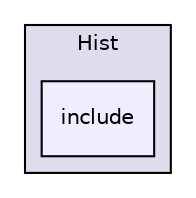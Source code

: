 digraph "LIA_Utils/Hist/include" {
  compound=true
  node [ fontsize="10", fontname="Helvetica"];
  edge [ labelfontsize="10", labelfontname="Helvetica"];
  subgraph clusterdir_985460405cd0261fc6051125c440cc84 {
    graph [ bgcolor="#ddddee", pencolor="black", label="Hist" fontname="Helvetica", fontsize="10", URL="dir_985460405cd0261fc6051125c440cc84.html"]
  dir_3ec5bcea526a183b9877c03b7a1bb7a4 [shape=box, label="include", style="filled", fillcolor="#eeeeff", pencolor="black", URL="dir_3ec5bcea526a183b9877c03b7a1bb7a4.html"];
  }
}
